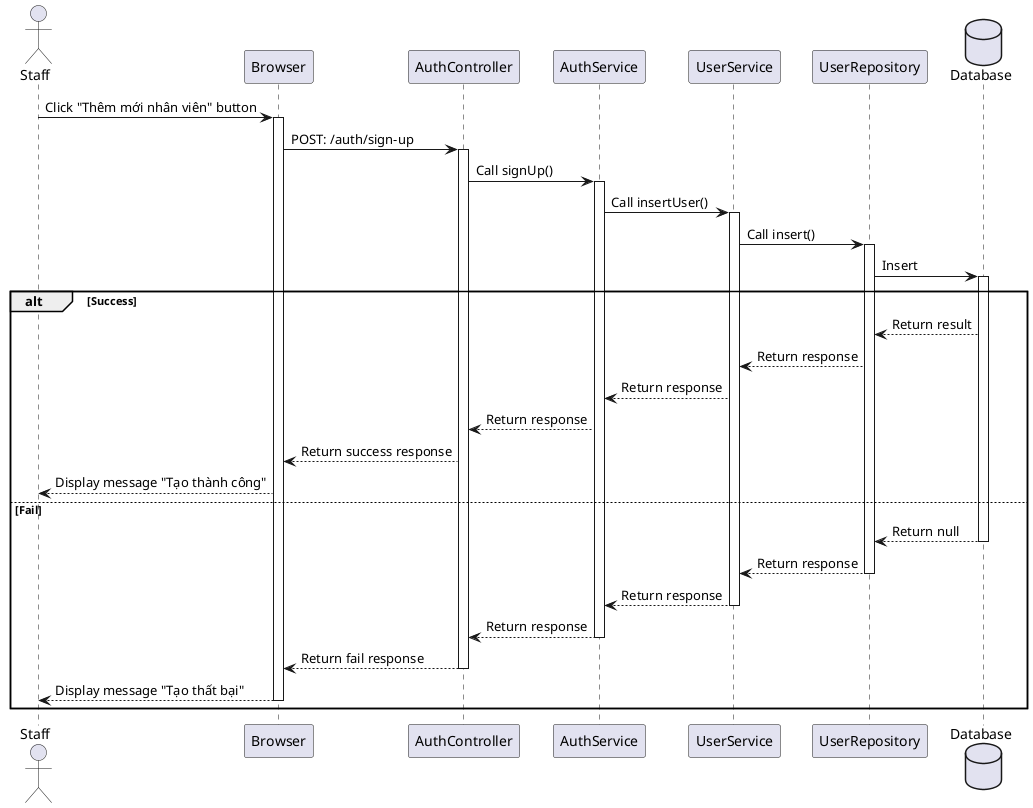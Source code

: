@startuml
actor Staff as user

participant Browser as a
participant AuthController as b
participant AuthService as c
participant UserService as d
participant UserRepository as e
database Database as f

user -> a++: Click "Thêm mới nhân viên" button
a -> b++: POST: /auth/sign-up
b -> c++: Call signUp()
c -> d++: Call insertUser()
d -> e++: Call insert()
e -> f++: Insert

alt Success
    f --> e: Return result
    e --> d: Return response
    d --> c: Return response
    c --> b: Return response
    b --> a: Return success response
    a --> user: Display message "Tạo thành công"
else Fail
    f --> e--: Return null
    e --> d--: Return response
    d --> c--: Return response
    c --> b--: Return response
    b --> a--: Return fail response
    a --> user--: Display message "Tạo thất bại"
end
@enduml